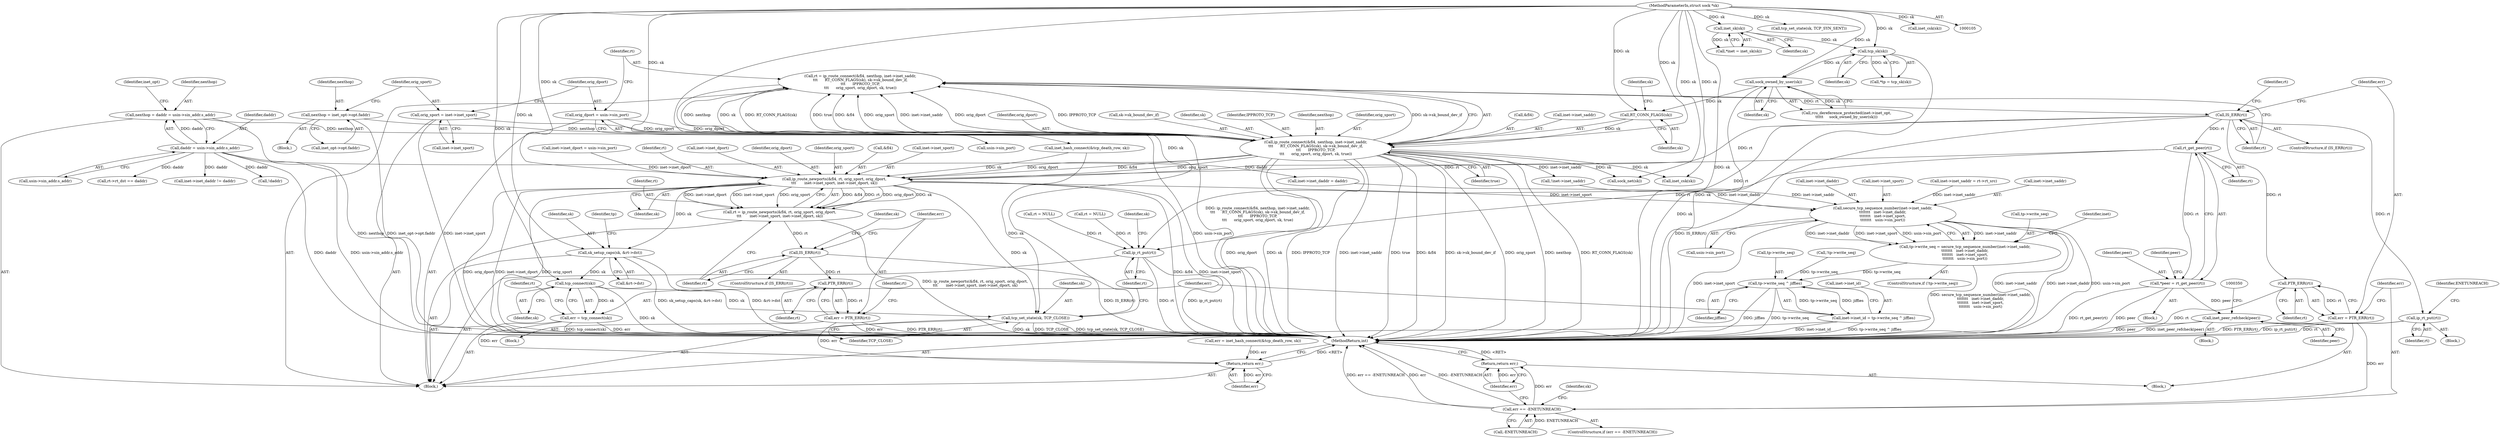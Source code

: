 digraph "0_linux_f6d8bd051c391c1c0458a30b2a7abcd939329259_29@API" {
"1000200" [label="(Call,rt = ip_route_connect(&fl4, nexthop, inet->inet_saddr,\n\t\t\t      RT_CONN_FLAGS(sk), sk->sk_bound_dev_if,\n\t\t\t      IPPROTO_TCP,\n\t\t\t      orig_sport, orig_dport, sk, true))"];
"1000202" [label="(Call,ip_route_connect(&fl4, nexthop, inet->inet_saddr,\n\t\t\t      RT_CONN_FLAGS(sk), sk->sk_bound_dev_if,\n\t\t\t      IPPROTO_TCP,\n\t\t\t      orig_sport, orig_dport, sk, true))"];
"1000183" [label="(Call,nexthop = inet_opt->opt.faddr)"];
"1000151" [label="(Call,nexthop = daddr = usin->sin_addr.s_addr)"];
"1000153" [label="(Call,daddr = usin->sin_addr.s_addr)"];
"1000209" [label="(Call,RT_CONN_FLAGS(sk))"];
"1000166" [label="(Call,sock_owned_by_user(sk))"];
"1000124" [label="(Call,tcp_sk(sk))"];
"1000119" [label="(Call,inet_sk(sk))"];
"1000106" [label="(MethodParameterIn,struct sock *sk)"];
"1000190" [label="(Call,orig_sport = inet->inet_sport)"];
"1000195" [label="(Call,orig_dport = usin->sin_port)"];
"1000220" [label="(Call,IS_ERR(rt))"];
"1000225" [label="(Call,PTR_ERR(rt))"];
"1000223" [label="(Call,err = PTR_ERR(rt))"];
"1000228" [label="(Call,err == -ENETUNREACH)"];
"1000236" [label="(Return,return err;)"];
"1000247" [label="(Call,ip_rt_put(rt))"];
"1000339" [label="(Call,rt_get_peer(rt))"];
"1000337" [label="(Call,*peer = rt_get_peer(rt))"];
"1000344" [label="(Call,inet_peer_refcheck(peer))"];
"1000426" [label="(Call,ip_route_newports(&fl4, rt, orig_sport, orig_dport,\n\t\t\t       inet->inet_sport, inet->inet_dport, sk))"];
"1000424" [label="(Call,rt = ip_route_newports(&fl4, rt, orig_sport, orig_dport,\n\t\t\t       inet->inet_sport, inet->inet_dport, sk))"];
"1000440" [label="(Call,IS_ERR(rt))"];
"1000445" [label="(Call,PTR_ERR(rt))"];
"1000443" [label="(Call,err = PTR_ERR(rt))"];
"1000521" [label="(Return,return err;)"];
"1000456" [label="(Call,sk_setup_caps(sk, &rt->dst))"];
"1000495" [label="(Call,tcp_connect(sk))"];
"1000493" [label="(Call,err = tcp_connect(sk))"];
"1000506" [label="(Call,tcp_set_state(sk, TCP_CLOSE))"];
"1000471" [label="(Call,secure_tcp_sequence_number(inet->inet_saddr,\n\t\t\t\t\t\t\t   inet->inet_daddr,\n\t\t\t\t\t\t\t   inet->inet_sport,\n\t\t\t\t\t\t\t   usin->sin_port))"];
"1000467" [label="(Call,tp->write_seq = secure_tcp_sequence_number(inet->inet_saddr,\n\t\t\t\t\t\t\t   inet->inet_daddr,\n\t\t\t\t\t\t\t   inet->inet_sport,\n\t\t\t\t\t\t\t   usin->sin_port))"];
"1000488" [label="(Call,tp->write_seq ^ jiffies)"];
"1000484" [label="(Call,inet->inet_id = tp->write_seq ^ jiffies)"];
"1000509" [label="(Call,ip_rt_put(rt))"];
"1000342" [label="(Identifier,peer)"];
"1000202" [label="(Call,ip_route_connect(&fl4, nexthop, inet->inet_saddr,\n\t\t\t      RT_CONN_FLAGS(sk), sk->sk_bound_dev_if,\n\t\t\t      IPPROTO_TCP,\n\t\t\t      orig_sport, orig_dport, sk, true))"];
"1000498" [label="(Identifier,rt)"];
"1000412" [label="(Call,tcp_set_state(sk, TCP_SYN_SENT))"];
"1000343" [label="(Block,)"];
"1000212" [label="(Identifier,sk)"];
"1000417" [label="(Call,inet_hash_connect(&tcp_death_row, sk))"];
"1000427" [label="(Call,&fl4)"];
"1000210" [label="(Identifier,sk)"];
"1000197" [label="(Call,usin->sin_port)"];
"1000216" [label="(Identifier,orig_dport)"];
"1000458" [label="(Call,&rt->dst)"];
"1000338" [label="(Identifier,peer)"];
"1000447" [label="(Call,rt = NULL)"];
"1000222" [label="(Block,)"];
"1000236" [label="(Return,return err;)"];
"1000345" [label="(Identifier,peer)"];
"1000161" [label="(Identifier,inet_opt)"];
"1000190" [label="(Call,orig_sport = inet->inet_sport)"];
"1000468" [label="(Call,tp->write_seq)"];
"1000152" [label="(Identifier,nexthop)"];
"1000446" [label="(Identifier,rt)"];
"1000211" [label="(Call,sk->sk_bound_dev_if)"];
"1000453" [label="(Identifier,sk)"];
"1000481" [label="(Call,usin->sin_port)"];
"1000457" [label="(Identifier,sk)"];
"1000508" [label="(Identifier,TCP_CLOSE)"];
"1000382" [label="(Call,inet->inet_daddr = daddr)"];
"1000217" [label="(Identifier,sk)"];
"1000117" [label="(Call,*inet = inet_sk(sk))"];
"1000234" [label="(Identifier,sk)"];
"1000432" [label="(Call,inet->inet_sport)"];
"1000475" [label="(Call,inet->inet_daddr)"];
"1000167" [label="(Identifier,sk)"];
"1000463" [label="(Call,!tp->write_seq)"];
"1000195" [label="(Call,orig_dport = usin->sin_port)"];
"1000337" [label="(Call,*peer = rt_get_peer(rt))"];
"1000497" [label="(Call,rt = NULL)"];
"1000489" [label="(Call,tp->write_seq)"];
"1000462" [label="(ControlStructure,if (!tp->write_seq))"];
"1000415" [label="(Call,err = inet_hash_connect(&tcp_death_row, sk))"];
"1000166" [label="(Call,sock_owned_by_user(sk))"];
"1000251" [label="(Identifier,ENETUNREACH)"];
"1000522" [label="(Identifier,err)"];
"1000241" [label="(Identifier,rt)"];
"1000340" [label="(Identifier,rt)"];
"1000442" [label="(Block,)"];
"1000438" [label="(Identifier,sk)"];
"1000492" [label="(Identifier,jiffies)"];
"1000151" [label="(Call,nexthop = daddr = usin->sin_addr.s_addr)"];
"1000510" [label="(Identifier,rt)"];
"1000106" [label="(MethodParameterIn,struct sock *sk)"];
"1000521" [label="(Return,return err;)"];
"1000119" [label="(Call,inet_sk(sk))"];
"1000214" [label="(Identifier,IPPROTO_TCP)"];
"1000184" [label="(Identifier,nexthop)"];
"1000233" [label="(Call,sock_net(sk))"];
"1000424" [label="(Call,rt = ip_route_newports(&fl4, rt, orig_sport, orig_dport,\n\t\t\t       inet->inet_sport, inet->inet_dport, sk))"];
"1000191" [label="(Identifier,orig_sport)"];
"1000496" [label="(Identifier,sk)"];
"1000467" [label="(Call,tp->write_seq = secure_tcp_sequence_number(inet->inet_saddr,\n\t\t\t\t\t\t\t   inet->inet_daddr,\n\t\t\t\t\t\t\t   inet->inet_sport,\n\t\t\t\t\t\t\t   usin->sin_port))"];
"1000155" [label="(Call,usin->sin_addr.s_addr)"];
"1000196" [label="(Identifier,orig_dport)"];
"1000120" [label="(Identifier,sk)"];
"1000248" [label="(Identifier,rt)"];
"1000375" [label="(Call,inet->inet_dport = usin->sin_port)"];
"1000429" [label="(Identifier,rt)"];
"1000494" [label="(Identifier,err)"];
"1000268" [label="(Call,!inet->inet_saddr)"];
"1000221" [label="(Identifier,rt)"];
"1000485" [label="(Call,inet->inet_id)"];
"1000426" [label="(Call,ip_route_newports(&fl4, rt, orig_sport, orig_dport,\n\t\t\t       inet->inet_sport, inet->inet_dport, sk))"];
"1000471" [label="(Call,secure_tcp_sequence_number(inet->inet_saddr,\n\t\t\t\t\t\t\t   inet->inet_daddr,\n\t\t\t\t\t\t\t   inet->inet_sport,\n\t\t\t\t\t\t\t   usin->sin_port))"];
"1000201" [label="(Identifier,rt)"];
"1000205" [label="(Identifier,nexthop)"];
"1000506" [label="(Call,tcp_set_state(sk, TCP_CLOSE))"];
"1000125" [label="(Identifier,sk)"];
"1000488" [label="(Call,tp->write_seq ^ jiffies)"];
"1000448" [label="(Identifier,rt)"];
"1000246" [label="(Block,)"];
"1000465" [label="(Identifier,tp)"];
"1000523" [label="(MethodReturn,int)"];
"1000330" [label="(Call,rt->rt_dst == daddr)"];
"1000220" [label="(Call,IS_ERR(rt))"];
"1000162" [label="(Call,rcu_dereference_protected(inet->inet_opt,\n\t\t\t\t\t     sock_owned_by_user(sk)))"];
"1000223" [label="(Call,err = PTR_ERR(rt))"];
"1000486" [label="(Identifier,inet)"];
"1000344" [label="(Call,inet_peer_refcheck(peer))"];
"1000124" [label="(Call,tcp_sk(sk))"];
"1000225" [label="(Call,PTR_ERR(rt))"];
"1000122" [label="(Call,*tp = tcp_sk(sk))"];
"1000215" [label="(Identifier,orig_sport)"];
"1000425" [label="(Identifier,rt)"];
"1000484" [label="(Call,inet->inet_id = tp->write_seq ^ jiffies)"];
"1000219" [label="(ControlStructure,if (IS_ERR(rt)))"];
"1000154" [label="(Identifier,daddr)"];
"1000203" [label="(Call,&fl4)"];
"1000293" [label="(Call,inet->inet_daddr != daddr)"];
"1000441" [label="(Identifier,rt)"];
"1000507" [label="(Identifier,sk)"];
"1000192" [label="(Call,inet->inet_sport)"];
"1000230" [label="(Call,-ENETUNREACH)"];
"1000444" [label="(Identifier,err)"];
"1000183" [label="(Call,nexthop = inet_opt->opt.faddr)"];
"1000440" [label="(Call,IS_ERR(rt))"];
"1000200" [label="(Call,rt = ip_route_connect(&fl4, nexthop, inet->inet_saddr,\n\t\t\t      RT_CONN_FLAGS(sk), sk->sk_bound_dev_if,\n\t\t\t      IPPROTO_TCP,\n\t\t\t      orig_sport, orig_dport, sk, true))"];
"1000206" [label="(Call,inet->inet_saddr)"];
"1000445" [label="(Call,PTR_ERR(rt))"];
"1000185" [label="(Call,inet_opt->opt.faddr)"];
"1000339" [label="(Call,rt_get_peer(rt))"];
"1000209" [label="(Call,RT_CONN_FLAGS(sk))"];
"1000495" [label="(Call,tcp_connect(sk))"];
"1000478" [label="(Call,inet->inet_sport)"];
"1000435" [label="(Call,inet->inet_dport)"];
"1000513" [label="(Identifier,sk)"];
"1000227" [label="(ControlStructure,if (err == -ENETUNREACH))"];
"1000178" [label="(Call,!daddr)"];
"1000153" [label="(Call,daddr = usin->sin_addr.s_addr)"];
"1000224" [label="(Identifier,err)"];
"1000247" [label="(Call,ip_rt_put(rt))"];
"1000218" [label="(Identifier,true)"];
"1000228" [label="(Call,err == -ENETUNREACH)"];
"1000109" [label="(Block,)"];
"1000493" [label="(Call,err = tcp_connect(sk))"];
"1000443" [label="(Call,err = PTR_ERR(rt))"];
"1000237" [label="(Identifier,err)"];
"1000176" [label="(Block,)"];
"1000456" [label="(Call,sk_setup_caps(sk, &rt->dst))"];
"1000272" [label="(Call,inet->inet_saddr = rt->rt_src)"];
"1000431" [label="(Identifier,orig_dport)"];
"1000389" [label="(Call,inet_csk(sk))"];
"1000397" [label="(Call,inet_csk(sk))"];
"1000472" [label="(Call,inet->inet_saddr)"];
"1000509" [label="(Call,ip_rt_put(rt))"];
"1000335" [label="(Block,)"];
"1000229" [label="(Identifier,err)"];
"1000226" [label="(Identifier,rt)"];
"1000430" [label="(Identifier,orig_sport)"];
"1000439" [label="(ControlStructure,if (IS_ERR(rt)))"];
"1000200" -> "1000109"  [label="AST: "];
"1000200" -> "1000202"  [label="CFG: "];
"1000201" -> "1000200"  [label="AST: "];
"1000202" -> "1000200"  [label="AST: "];
"1000221" -> "1000200"  [label="CFG: "];
"1000200" -> "1000523"  [label="DDG: ip_route_connect(&fl4, nexthop, inet->inet_saddr,\n\t\t\t      RT_CONN_FLAGS(sk), sk->sk_bound_dev_if,\n\t\t\t      IPPROTO_TCP,\n\t\t\t      orig_sport, orig_dport, sk, true)"];
"1000202" -> "1000200"  [label="DDG: nexthop"];
"1000202" -> "1000200"  [label="DDG: sk"];
"1000202" -> "1000200"  [label="DDG: orig_dport"];
"1000202" -> "1000200"  [label="DDG: RT_CONN_FLAGS(sk)"];
"1000202" -> "1000200"  [label="DDG: &fl4"];
"1000202" -> "1000200"  [label="DDG: orig_sport"];
"1000202" -> "1000200"  [label="DDG: inet->inet_saddr"];
"1000202" -> "1000200"  [label="DDG: true"];
"1000202" -> "1000200"  [label="DDG: IPPROTO_TCP"];
"1000202" -> "1000200"  [label="DDG: sk->sk_bound_dev_if"];
"1000200" -> "1000220"  [label="DDG: rt"];
"1000202" -> "1000218"  [label="CFG: "];
"1000203" -> "1000202"  [label="AST: "];
"1000205" -> "1000202"  [label="AST: "];
"1000206" -> "1000202"  [label="AST: "];
"1000209" -> "1000202"  [label="AST: "];
"1000211" -> "1000202"  [label="AST: "];
"1000214" -> "1000202"  [label="AST: "];
"1000215" -> "1000202"  [label="AST: "];
"1000216" -> "1000202"  [label="AST: "];
"1000217" -> "1000202"  [label="AST: "];
"1000218" -> "1000202"  [label="AST: "];
"1000202" -> "1000523"  [label="DDG: RT_CONN_FLAGS(sk)"];
"1000202" -> "1000523"  [label="DDG: orig_dport"];
"1000202" -> "1000523"  [label="DDG: sk"];
"1000202" -> "1000523"  [label="DDG: IPPROTO_TCP"];
"1000202" -> "1000523"  [label="DDG: inet->inet_saddr"];
"1000202" -> "1000523"  [label="DDG: true"];
"1000202" -> "1000523"  [label="DDG: &fl4"];
"1000202" -> "1000523"  [label="DDG: sk->sk_bound_dev_if"];
"1000202" -> "1000523"  [label="DDG: orig_sport"];
"1000202" -> "1000523"  [label="DDG: nexthop"];
"1000183" -> "1000202"  [label="DDG: nexthop"];
"1000151" -> "1000202"  [label="DDG: nexthop"];
"1000209" -> "1000202"  [label="DDG: sk"];
"1000190" -> "1000202"  [label="DDG: orig_sport"];
"1000195" -> "1000202"  [label="DDG: orig_dport"];
"1000106" -> "1000202"  [label="DDG: sk"];
"1000202" -> "1000233"  [label="DDG: sk"];
"1000202" -> "1000268"  [label="DDG: inet->inet_saddr"];
"1000202" -> "1000389"  [label="DDG: sk"];
"1000202" -> "1000426"  [label="DDG: &fl4"];
"1000202" -> "1000426"  [label="DDG: orig_sport"];
"1000202" -> "1000426"  [label="DDG: orig_dport"];
"1000183" -> "1000176"  [label="AST: "];
"1000183" -> "1000185"  [label="CFG: "];
"1000184" -> "1000183"  [label="AST: "];
"1000185" -> "1000183"  [label="AST: "];
"1000191" -> "1000183"  [label="CFG: "];
"1000183" -> "1000523"  [label="DDG: inet_opt->opt.faddr"];
"1000151" -> "1000109"  [label="AST: "];
"1000151" -> "1000153"  [label="CFG: "];
"1000152" -> "1000151"  [label="AST: "];
"1000153" -> "1000151"  [label="AST: "];
"1000161" -> "1000151"  [label="CFG: "];
"1000151" -> "1000523"  [label="DDG: nexthop"];
"1000153" -> "1000151"  [label="DDG: daddr"];
"1000153" -> "1000155"  [label="CFG: "];
"1000154" -> "1000153"  [label="AST: "];
"1000155" -> "1000153"  [label="AST: "];
"1000153" -> "1000523"  [label="DDG: usin->sin_addr.s_addr"];
"1000153" -> "1000523"  [label="DDG: daddr"];
"1000153" -> "1000178"  [label="DDG: daddr"];
"1000153" -> "1000293"  [label="DDG: daddr"];
"1000153" -> "1000330"  [label="DDG: daddr"];
"1000153" -> "1000382"  [label="DDG: daddr"];
"1000209" -> "1000210"  [label="CFG: "];
"1000210" -> "1000209"  [label="AST: "];
"1000212" -> "1000209"  [label="CFG: "];
"1000166" -> "1000209"  [label="DDG: sk"];
"1000106" -> "1000209"  [label="DDG: sk"];
"1000166" -> "1000162"  [label="AST: "];
"1000166" -> "1000167"  [label="CFG: "];
"1000167" -> "1000166"  [label="AST: "];
"1000162" -> "1000166"  [label="CFG: "];
"1000166" -> "1000523"  [label="DDG: sk"];
"1000166" -> "1000162"  [label="DDG: sk"];
"1000124" -> "1000166"  [label="DDG: sk"];
"1000106" -> "1000166"  [label="DDG: sk"];
"1000124" -> "1000122"  [label="AST: "];
"1000124" -> "1000125"  [label="CFG: "];
"1000125" -> "1000124"  [label="AST: "];
"1000122" -> "1000124"  [label="CFG: "];
"1000124" -> "1000523"  [label="DDG: sk"];
"1000124" -> "1000122"  [label="DDG: sk"];
"1000119" -> "1000124"  [label="DDG: sk"];
"1000106" -> "1000124"  [label="DDG: sk"];
"1000119" -> "1000117"  [label="AST: "];
"1000119" -> "1000120"  [label="CFG: "];
"1000120" -> "1000119"  [label="AST: "];
"1000117" -> "1000119"  [label="CFG: "];
"1000119" -> "1000117"  [label="DDG: sk"];
"1000106" -> "1000119"  [label="DDG: sk"];
"1000106" -> "1000105"  [label="AST: "];
"1000106" -> "1000523"  [label="DDG: sk"];
"1000106" -> "1000233"  [label="DDG: sk"];
"1000106" -> "1000389"  [label="DDG: sk"];
"1000106" -> "1000397"  [label="DDG: sk"];
"1000106" -> "1000412"  [label="DDG: sk"];
"1000106" -> "1000417"  [label="DDG: sk"];
"1000106" -> "1000426"  [label="DDG: sk"];
"1000106" -> "1000456"  [label="DDG: sk"];
"1000106" -> "1000495"  [label="DDG: sk"];
"1000106" -> "1000506"  [label="DDG: sk"];
"1000190" -> "1000109"  [label="AST: "];
"1000190" -> "1000192"  [label="CFG: "];
"1000191" -> "1000190"  [label="AST: "];
"1000192" -> "1000190"  [label="AST: "];
"1000196" -> "1000190"  [label="CFG: "];
"1000190" -> "1000523"  [label="DDG: inet->inet_sport"];
"1000195" -> "1000109"  [label="AST: "];
"1000195" -> "1000197"  [label="CFG: "];
"1000196" -> "1000195"  [label="AST: "];
"1000197" -> "1000195"  [label="AST: "];
"1000201" -> "1000195"  [label="CFG: "];
"1000195" -> "1000523"  [label="DDG: usin->sin_port"];
"1000220" -> "1000219"  [label="AST: "];
"1000220" -> "1000221"  [label="CFG: "];
"1000221" -> "1000220"  [label="AST: "];
"1000224" -> "1000220"  [label="CFG: "];
"1000241" -> "1000220"  [label="CFG: "];
"1000220" -> "1000523"  [label="DDG: IS_ERR(rt)"];
"1000220" -> "1000225"  [label="DDG: rt"];
"1000220" -> "1000247"  [label="DDG: rt"];
"1000220" -> "1000339"  [label="DDG: rt"];
"1000220" -> "1000426"  [label="DDG: rt"];
"1000220" -> "1000509"  [label="DDG: rt"];
"1000225" -> "1000223"  [label="AST: "];
"1000225" -> "1000226"  [label="CFG: "];
"1000226" -> "1000225"  [label="AST: "];
"1000223" -> "1000225"  [label="CFG: "];
"1000225" -> "1000523"  [label="DDG: rt"];
"1000225" -> "1000223"  [label="DDG: rt"];
"1000223" -> "1000222"  [label="AST: "];
"1000224" -> "1000223"  [label="AST: "];
"1000229" -> "1000223"  [label="CFG: "];
"1000223" -> "1000523"  [label="DDG: PTR_ERR(rt)"];
"1000223" -> "1000228"  [label="DDG: err"];
"1000228" -> "1000227"  [label="AST: "];
"1000228" -> "1000230"  [label="CFG: "];
"1000229" -> "1000228"  [label="AST: "];
"1000230" -> "1000228"  [label="AST: "];
"1000234" -> "1000228"  [label="CFG: "];
"1000237" -> "1000228"  [label="CFG: "];
"1000228" -> "1000523"  [label="DDG: err == -ENETUNREACH"];
"1000228" -> "1000523"  [label="DDG: err"];
"1000228" -> "1000523"  [label="DDG: -ENETUNREACH"];
"1000230" -> "1000228"  [label="DDG: ENETUNREACH"];
"1000228" -> "1000236"  [label="DDG: err"];
"1000236" -> "1000222"  [label="AST: "];
"1000236" -> "1000237"  [label="CFG: "];
"1000237" -> "1000236"  [label="AST: "];
"1000523" -> "1000236"  [label="CFG: "];
"1000236" -> "1000523"  [label="DDG: <RET>"];
"1000237" -> "1000236"  [label="DDG: err"];
"1000247" -> "1000246"  [label="AST: "];
"1000247" -> "1000248"  [label="CFG: "];
"1000248" -> "1000247"  [label="AST: "];
"1000251" -> "1000247"  [label="CFG: "];
"1000247" -> "1000523"  [label="DDG: rt"];
"1000247" -> "1000523"  [label="DDG: ip_rt_put(rt)"];
"1000339" -> "1000337"  [label="AST: "];
"1000339" -> "1000340"  [label="CFG: "];
"1000340" -> "1000339"  [label="AST: "];
"1000337" -> "1000339"  [label="CFG: "];
"1000339" -> "1000337"  [label="DDG: rt"];
"1000339" -> "1000426"  [label="DDG: rt"];
"1000339" -> "1000509"  [label="DDG: rt"];
"1000337" -> "1000335"  [label="AST: "];
"1000338" -> "1000337"  [label="AST: "];
"1000342" -> "1000337"  [label="CFG: "];
"1000337" -> "1000523"  [label="DDG: rt_get_peer(rt)"];
"1000337" -> "1000523"  [label="DDG: peer"];
"1000337" -> "1000344"  [label="DDG: peer"];
"1000344" -> "1000343"  [label="AST: "];
"1000344" -> "1000345"  [label="CFG: "];
"1000345" -> "1000344"  [label="AST: "];
"1000350" -> "1000344"  [label="CFG: "];
"1000344" -> "1000523"  [label="DDG: inet_peer_refcheck(peer)"];
"1000344" -> "1000523"  [label="DDG: peer"];
"1000426" -> "1000424"  [label="AST: "];
"1000426" -> "1000438"  [label="CFG: "];
"1000427" -> "1000426"  [label="AST: "];
"1000429" -> "1000426"  [label="AST: "];
"1000430" -> "1000426"  [label="AST: "];
"1000431" -> "1000426"  [label="AST: "];
"1000432" -> "1000426"  [label="AST: "];
"1000435" -> "1000426"  [label="AST: "];
"1000438" -> "1000426"  [label="AST: "];
"1000424" -> "1000426"  [label="CFG: "];
"1000426" -> "1000523"  [label="DDG: &fl4"];
"1000426" -> "1000523"  [label="DDG: inet->inet_sport"];
"1000426" -> "1000523"  [label="DDG: orig_dport"];
"1000426" -> "1000523"  [label="DDG: inet->inet_dport"];
"1000426" -> "1000523"  [label="DDG: orig_sport"];
"1000426" -> "1000424"  [label="DDG: &fl4"];
"1000426" -> "1000424"  [label="DDG: rt"];
"1000426" -> "1000424"  [label="DDG: orig_dport"];
"1000426" -> "1000424"  [label="DDG: sk"];
"1000426" -> "1000424"  [label="DDG: inet->inet_dport"];
"1000426" -> "1000424"  [label="DDG: inet->inet_sport"];
"1000426" -> "1000424"  [label="DDG: orig_sport"];
"1000375" -> "1000426"  [label="DDG: inet->inet_dport"];
"1000417" -> "1000426"  [label="DDG: sk"];
"1000426" -> "1000456"  [label="DDG: sk"];
"1000426" -> "1000471"  [label="DDG: inet->inet_sport"];
"1000426" -> "1000506"  [label="DDG: sk"];
"1000424" -> "1000109"  [label="AST: "];
"1000425" -> "1000424"  [label="AST: "];
"1000441" -> "1000424"  [label="CFG: "];
"1000424" -> "1000523"  [label="DDG: ip_route_newports(&fl4, rt, orig_sport, orig_dport,\n\t\t\t       inet->inet_sport, inet->inet_dport, sk)"];
"1000424" -> "1000440"  [label="DDG: rt"];
"1000440" -> "1000439"  [label="AST: "];
"1000440" -> "1000441"  [label="CFG: "];
"1000441" -> "1000440"  [label="AST: "];
"1000444" -> "1000440"  [label="CFG: "];
"1000453" -> "1000440"  [label="CFG: "];
"1000440" -> "1000523"  [label="DDG: IS_ERR(rt)"];
"1000440" -> "1000445"  [label="DDG: rt"];
"1000445" -> "1000443"  [label="AST: "];
"1000445" -> "1000446"  [label="CFG: "];
"1000446" -> "1000445"  [label="AST: "];
"1000443" -> "1000445"  [label="CFG: "];
"1000445" -> "1000443"  [label="DDG: rt"];
"1000443" -> "1000442"  [label="AST: "];
"1000444" -> "1000443"  [label="AST: "];
"1000448" -> "1000443"  [label="CFG: "];
"1000443" -> "1000523"  [label="DDG: PTR_ERR(rt)"];
"1000443" -> "1000523"  [label="DDG: err"];
"1000443" -> "1000521"  [label="DDG: err"];
"1000521" -> "1000109"  [label="AST: "];
"1000521" -> "1000522"  [label="CFG: "];
"1000522" -> "1000521"  [label="AST: "];
"1000523" -> "1000521"  [label="CFG: "];
"1000521" -> "1000523"  [label="DDG: <RET>"];
"1000522" -> "1000521"  [label="DDG: err"];
"1000493" -> "1000521"  [label="DDG: err"];
"1000415" -> "1000521"  [label="DDG: err"];
"1000456" -> "1000109"  [label="AST: "];
"1000456" -> "1000458"  [label="CFG: "];
"1000457" -> "1000456"  [label="AST: "];
"1000458" -> "1000456"  [label="AST: "];
"1000465" -> "1000456"  [label="CFG: "];
"1000456" -> "1000523"  [label="DDG: &rt->dst"];
"1000456" -> "1000523"  [label="DDG: sk_setup_caps(sk, &rt->dst)"];
"1000456" -> "1000495"  [label="DDG: sk"];
"1000495" -> "1000493"  [label="AST: "];
"1000495" -> "1000496"  [label="CFG: "];
"1000496" -> "1000495"  [label="AST: "];
"1000493" -> "1000495"  [label="CFG: "];
"1000495" -> "1000523"  [label="DDG: sk"];
"1000495" -> "1000493"  [label="DDG: sk"];
"1000495" -> "1000506"  [label="DDG: sk"];
"1000493" -> "1000109"  [label="AST: "];
"1000494" -> "1000493"  [label="AST: "];
"1000498" -> "1000493"  [label="CFG: "];
"1000493" -> "1000523"  [label="DDG: err"];
"1000493" -> "1000523"  [label="DDG: tcp_connect(sk)"];
"1000506" -> "1000109"  [label="AST: "];
"1000506" -> "1000508"  [label="CFG: "];
"1000507" -> "1000506"  [label="AST: "];
"1000508" -> "1000506"  [label="AST: "];
"1000510" -> "1000506"  [label="CFG: "];
"1000506" -> "1000523"  [label="DDG: tcp_set_state(sk, TCP_CLOSE)"];
"1000506" -> "1000523"  [label="DDG: sk"];
"1000506" -> "1000523"  [label="DDG: TCP_CLOSE"];
"1000417" -> "1000506"  [label="DDG: sk"];
"1000471" -> "1000467"  [label="AST: "];
"1000471" -> "1000481"  [label="CFG: "];
"1000472" -> "1000471"  [label="AST: "];
"1000475" -> "1000471"  [label="AST: "];
"1000478" -> "1000471"  [label="AST: "];
"1000481" -> "1000471"  [label="AST: "];
"1000467" -> "1000471"  [label="CFG: "];
"1000471" -> "1000523"  [label="DDG: inet->inet_saddr"];
"1000471" -> "1000523"  [label="DDG: inet->inet_daddr"];
"1000471" -> "1000523"  [label="DDG: usin->sin_port"];
"1000471" -> "1000523"  [label="DDG: inet->inet_sport"];
"1000471" -> "1000467"  [label="DDG: inet->inet_saddr"];
"1000471" -> "1000467"  [label="DDG: inet->inet_daddr"];
"1000471" -> "1000467"  [label="DDG: inet->inet_sport"];
"1000471" -> "1000467"  [label="DDG: usin->sin_port"];
"1000268" -> "1000471"  [label="DDG: inet->inet_saddr"];
"1000272" -> "1000471"  [label="DDG: inet->inet_saddr"];
"1000382" -> "1000471"  [label="DDG: inet->inet_daddr"];
"1000467" -> "1000462"  [label="AST: "];
"1000468" -> "1000467"  [label="AST: "];
"1000486" -> "1000467"  [label="CFG: "];
"1000467" -> "1000523"  [label="DDG: secure_tcp_sequence_number(inet->inet_saddr,\n\t\t\t\t\t\t\t   inet->inet_daddr,\n\t\t\t\t\t\t\t   inet->inet_sport,\n\t\t\t\t\t\t\t   usin->sin_port)"];
"1000467" -> "1000488"  [label="DDG: tp->write_seq"];
"1000488" -> "1000484"  [label="AST: "];
"1000488" -> "1000492"  [label="CFG: "];
"1000489" -> "1000488"  [label="AST: "];
"1000492" -> "1000488"  [label="AST: "];
"1000484" -> "1000488"  [label="CFG: "];
"1000488" -> "1000523"  [label="DDG: tp->write_seq"];
"1000488" -> "1000523"  [label="DDG: jiffies"];
"1000488" -> "1000484"  [label="DDG: tp->write_seq"];
"1000488" -> "1000484"  [label="DDG: jiffies"];
"1000463" -> "1000488"  [label="DDG: tp->write_seq"];
"1000484" -> "1000109"  [label="AST: "];
"1000485" -> "1000484"  [label="AST: "];
"1000494" -> "1000484"  [label="CFG: "];
"1000484" -> "1000523"  [label="DDG: tp->write_seq ^ jiffies"];
"1000484" -> "1000523"  [label="DDG: inet->inet_id"];
"1000509" -> "1000109"  [label="AST: "];
"1000509" -> "1000510"  [label="CFG: "];
"1000510" -> "1000509"  [label="AST: "];
"1000513" -> "1000509"  [label="CFG: "];
"1000509" -> "1000523"  [label="DDG: ip_rt_put(rt)"];
"1000509" -> "1000523"  [label="DDG: rt"];
"1000497" -> "1000509"  [label="DDG: rt"];
"1000447" -> "1000509"  [label="DDG: rt"];
}
